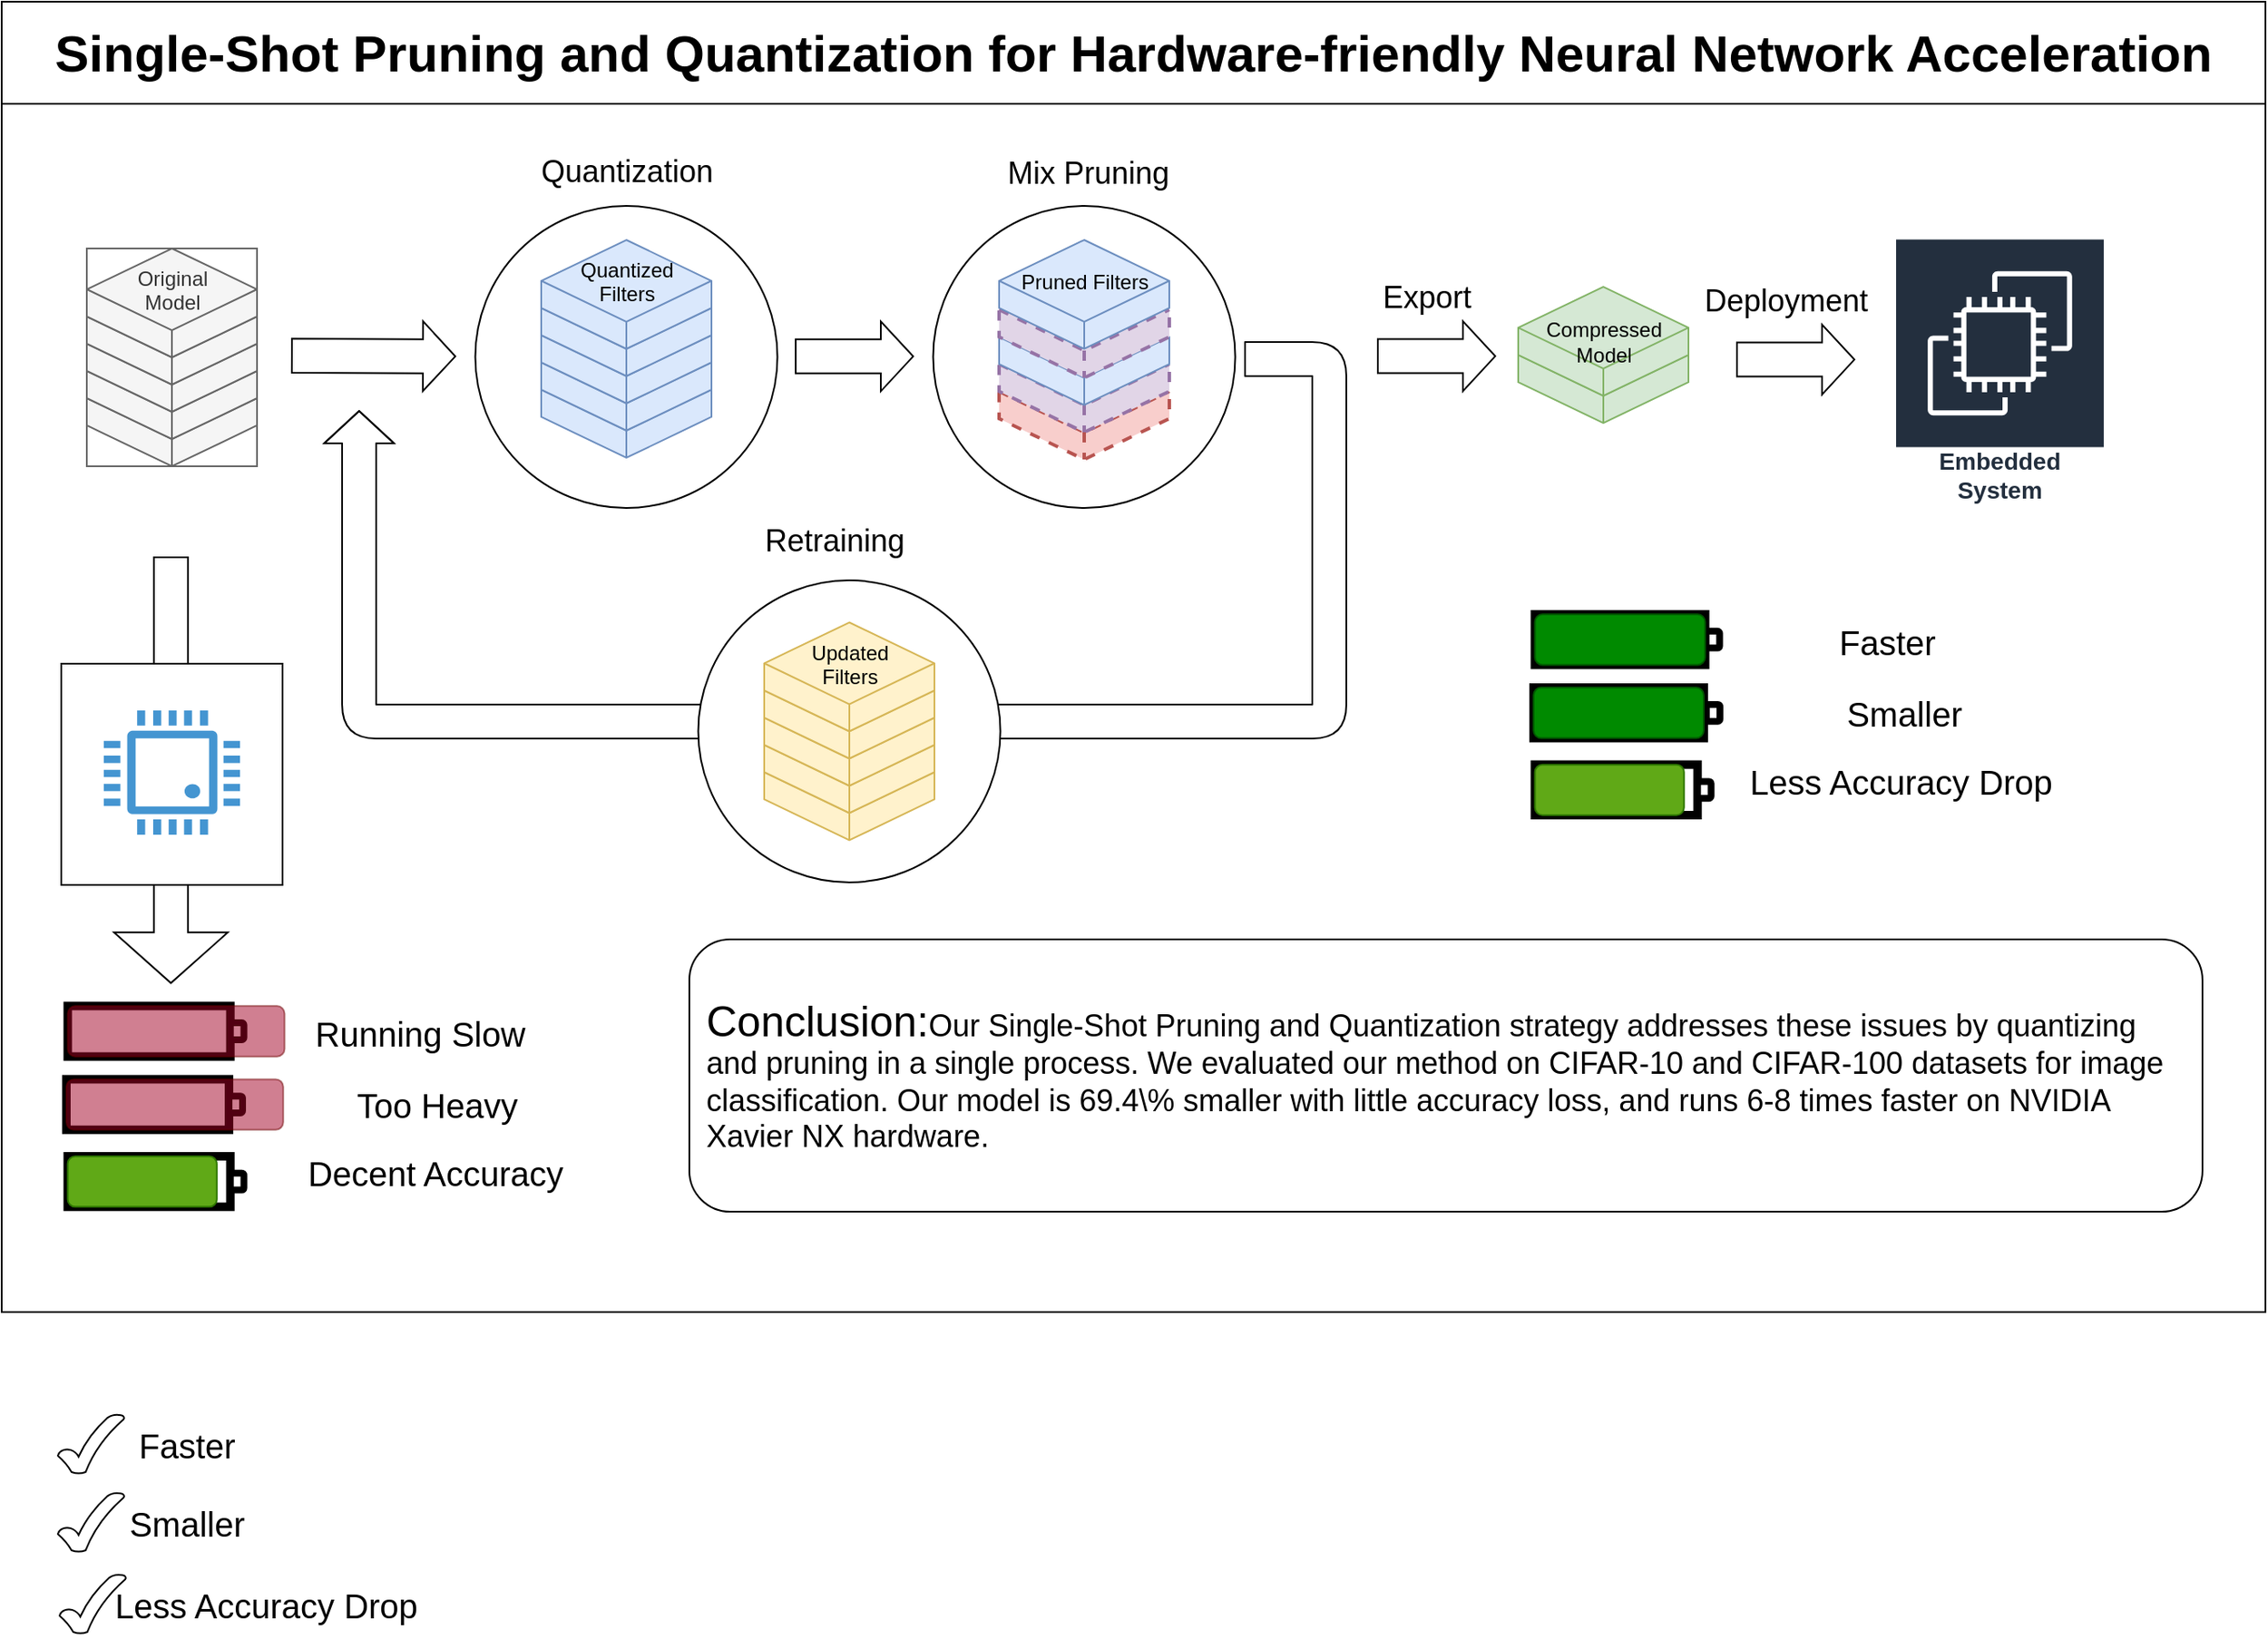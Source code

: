 <mxfile version="21.3.5" type="github">
  <diagram name="第 1 页" id="9iZRizX3N21t1pR2slK-">
    <mxGraphModel dx="1687" dy="936" grid="1" gridSize="10" guides="1" tooltips="1" connect="1" arrows="1" fold="1" page="1" pageScale="1" pageWidth="827" pageHeight="1169" math="0" shadow="0">
      <root>
        <mxCell id="0" />
        <mxCell id="1" parent="0" />
        <mxCell id="0Aem7aCA6XUBFZICTMyG-1" value="&lt;font style=&quot;font-size: 30px;&quot;&gt;Single-Shot Pruning and Quantization for Hardware-friendly Neural Network Acceleration&lt;/font&gt;" style="swimlane;whiteSpace=wrap;html=1;startSize=60;" vertex="1" parent="1">
          <mxGeometry x="60" y="90" width="1330" height="770" as="geometry" />
        </mxCell>
        <mxCell id="0Aem7aCA6XUBFZICTMyG-242" value="" style="group" vertex="1" connectable="0" parent="0Aem7aCA6XUBFZICTMyG-1">
          <mxGeometry x="35" y="388" width="130" height="130" as="geometry" />
        </mxCell>
        <mxCell id="0Aem7aCA6XUBFZICTMyG-243" value="" style="shape=flexArrow;endArrow=classic;html=1;rounded=0;width=20;endWidth=45.882;endSize=9.588;" edge="1" parent="0Aem7aCA6XUBFZICTMyG-242">
          <mxGeometry width="50" height="50" relative="1" as="geometry">
            <mxPoint x="64.41" y="-62" as="sourcePoint" />
            <mxPoint x="64.41" y="189.176" as="targetPoint" />
          </mxGeometry>
        </mxCell>
        <mxCell id="0Aem7aCA6XUBFZICTMyG-241" value="" style="whiteSpace=wrap;html=1;aspect=fixed;" vertex="1" parent="0Aem7aCA6XUBFZICTMyG-242">
          <mxGeometry y="1" width="130" height="130" as="geometry" />
        </mxCell>
        <mxCell id="0Aem7aCA6XUBFZICTMyG-240" value="" style="pointerEvents=1;shadow=0;dashed=0;html=1;strokeColor=none;fillColor=#4495D1;labelPosition=center;verticalLabelPosition=bottom;verticalAlign=top;align=center;outlineConnect=0;shape=mxgraph.veeam.cpu;" vertex="1" parent="0Aem7aCA6XUBFZICTMyG-242">
          <mxGeometry x="25" y="28.5" width="80" height="73" as="geometry" />
        </mxCell>
        <mxCell id="0Aem7aCA6XUBFZICTMyG-78" value="" style="ellipse;whiteSpace=wrap;html=1;aspect=fixed;" vertex="1" parent="0Aem7aCA6XUBFZICTMyG-1">
          <mxGeometry x="547.25" y="120" width="177.5" height="177.5" as="geometry" />
        </mxCell>
        <mxCell id="0Aem7aCA6XUBFZICTMyG-71" value="" style="html=1;shape=mxgraph.basic.isocube;isoAngle=15;fillColor=#f8cecc;strokeColor=#b85450;strokeWidth=2;dashed=1;" vertex="1" parent="0Aem7aCA6XUBFZICTMyG-1">
          <mxGeometry x="586" y="205" width="100" height="64" as="geometry" />
        </mxCell>
        <mxCell id="0Aem7aCA6XUBFZICTMyG-72" style="edgeStyle=orthogonalEdgeStyle;rounded=0;orthogonalLoop=1;jettySize=auto;html=1;exitX=0.5;exitY=1;exitDx=0;exitDy=0;exitPerimeter=0;fillColor=#dae8fc;strokeColor=#6c8ebf;" edge="1" parent="0Aem7aCA6XUBFZICTMyG-1" source="0Aem7aCA6XUBFZICTMyG-71" target="0Aem7aCA6XUBFZICTMyG-71">
          <mxGeometry relative="1" as="geometry" />
        </mxCell>
        <mxCell id="0Aem7aCA6XUBFZICTMyG-73" value="" style="html=1;shape=mxgraph.basic.isocube;isoAngle=15;fillColor=#e1d5e7;strokeColor=#9673a6;dashed=1;strokeWidth=2;" vertex="1" parent="0Aem7aCA6XUBFZICTMyG-1">
          <mxGeometry x="586" y="189" width="100" height="64" as="geometry" />
        </mxCell>
        <mxCell id="0Aem7aCA6XUBFZICTMyG-74" value="" style="html=1;shape=mxgraph.basic.isocube;isoAngle=15;fillColor=#dae8fc;strokeColor=#6c8ebf;" vertex="1" parent="0Aem7aCA6XUBFZICTMyG-1">
          <mxGeometry x="586" y="173" width="100" height="64" as="geometry" />
        </mxCell>
        <mxCell id="0Aem7aCA6XUBFZICTMyG-75" value="" style="html=1;shape=mxgraph.basic.isocube;isoAngle=15;fillColor=#e1d5e7;strokeColor=#9673a6;dashed=1;strokeWidth=2;" vertex="1" parent="0Aem7aCA6XUBFZICTMyG-1">
          <mxGeometry x="586" y="157" width="100" height="64" as="geometry" />
        </mxCell>
        <mxCell id="0Aem7aCA6XUBFZICTMyG-76" value="&lt;font color=&quot;#000000&quot;&gt;Pruned Filters&lt;br&gt;&lt;br&gt;&lt;/font&gt;" style="html=1;shape=mxgraph.basic.isocube;isoAngle=15;fillColor=#dae8fc;strokeColor=#6c8ebf;" vertex="1" parent="0Aem7aCA6XUBFZICTMyG-1">
          <mxGeometry x="586" y="140" width="100" height="64" as="geometry" />
        </mxCell>
        <mxCell id="0Aem7aCA6XUBFZICTMyG-77" value="" style="shape=flexArrow;endArrow=classic;html=1;rounded=0;width=20;" edge="1" parent="0Aem7aCA6XUBFZICTMyG-1">
          <mxGeometry width="50" height="50" relative="1" as="geometry">
            <mxPoint x="170" y="208" as="sourcePoint" />
            <mxPoint x="267" y="208.41" as="targetPoint" />
          </mxGeometry>
        </mxCell>
        <mxCell id="0Aem7aCA6XUBFZICTMyG-92" value="&lt;font style=&quot;font-size: 18px;&quot;&gt;Quantization&lt;/font&gt;" style="edgeLabel;html=1;align=center;verticalAlign=middle;resizable=0;points=[];" vertex="1" connectable="0" parent="0Aem7aCA6XUBFZICTMyG-77">
          <mxGeometry x="0.084" y="5" relative="1" as="geometry">
            <mxPoint x="144" y="-103" as="offset" />
          </mxGeometry>
        </mxCell>
        <mxCell id="0Aem7aCA6XUBFZICTMyG-79" value="" style="shape=flexArrow;endArrow=classic;html=1;rounded=0;width=20;" edge="1" parent="0Aem7aCA6XUBFZICTMyG-1">
          <mxGeometry width="50" height="50" relative="1" as="geometry">
            <mxPoint x="466" y="208.41" as="sourcePoint" />
            <mxPoint x="536" y="208.41" as="targetPoint" />
          </mxGeometry>
        </mxCell>
        <mxCell id="0Aem7aCA6XUBFZICTMyG-93" value="&lt;font style=&quot;font-size: 18px;&quot;&gt;Mix Pruning&lt;/font&gt;" style="edgeLabel;html=1;align=center;verticalAlign=middle;resizable=0;points=[];" vertex="1" connectable="0" parent="0Aem7aCA6XUBFZICTMyG-79">
          <mxGeometry x="-0.422" y="6" relative="1" as="geometry">
            <mxPoint x="152" y="-102" as="offset" />
          </mxGeometry>
        </mxCell>
        <mxCell id="0Aem7aCA6XUBFZICTMyG-81" value="" style="group" vertex="1" connectable="0" parent="0Aem7aCA6XUBFZICTMyG-1">
          <mxGeometry x="973" y="152" width="100" height="128" as="geometry" />
        </mxCell>
        <mxCell id="0Aem7aCA6XUBFZICTMyG-83" style="edgeStyle=orthogonalEdgeStyle;rounded=0;orthogonalLoop=1;jettySize=auto;html=1;exitX=0.5;exitY=1;exitDx=0;exitDy=0;exitPerimeter=0;fillColor=#d5e8d4;strokeColor=#82b366;" edge="1" parent="0Aem7aCA6XUBFZICTMyG-81">
          <mxGeometry relative="1" as="geometry">
            <mxPoint x="-32" y="111.55" as="sourcePoint" />
            <mxPoint x="-32" y="111.55" as="targetPoint" />
          </mxGeometry>
        </mxCell>
        <mxCell id="0Aem7aCA6XUBFZICTMyG-84" value="" style="html=1;shape=mxgraph.basic.isocube;isoAngle=15;fillColor=#d5e8d4;strokeColor=#82b366;" vertex="1" parent="0Aem7aCA6XUBFZICTMyG-81">
          <mxGeometry x="-82" y="31.55" width="100" height="64" as="geometry" />
        </mxCell>
        <mxCell id="0Aem7aCA6XUBFZICTMyG-85" value="&lt;font color=&quot;#000000&quot;&gt;Compressed&lt;br&gt;Model&lt;/font&gt;" style="html=1;shape=mxgraph.basic.isocube;isoAngle=15;fillColor=#d5e8d4;strokeColor=#82b366;" vertex="1" parent="0Aem7aCA6XUBFZICTMyG-81">
          <mxGeometry x="-82" y="15.55" width="100" height="64" as="geometry" />
        </mxCell>
        <mxCell id="0Aem7aCA6XUBFZICTMyG-90" value="" style="endArrow=classic;html=1;rounded=1;shape=flexArrow;strokeWidth=1;width=20;" edge="1" parent="0Aem7aCA6XUBFZICTMyG-1">
          <mxGeometry width="50" height="50" relative="1" as="geometry">
            <mxPoint x="730" y="210" as="sourcePoint" />
            <mxPoint x="210" y="240" as="targetPoint" />
            <Array as="points">
              <mxPoint x="780" y="210" />
              <mxPoint x="780" y="423" />
              <mxPoint x="510" y="423" />
              <mxPoint x="210" y="423" />
            </Array>
          </mxGeometry>
        </mxCell>
        <mxCell id="0Aem7aCA6XUBFZICTMyG-95" value="&lt;font style=&quot;font-size: 18px;&quot;&gt;Retraining&lt;/font&gt;" style="edgeLabel;html=1;align=center;verticalAlign=middle;resizable=0;points=[];" vertex="1" connectable="0" parent="0Aem7aCA6XUBFZICTMyG-90">
          <mxGeometry x="0.097" y="-5" relative="1" as="geometry">
            <mxPoint x="3" y="-101" as="offset" />
          </mxGeometry>
        </mxCell>
        <mxCell id="0Aem7aCA6XUBFZICTMyG-97" value="&lt;font style=&quot;font-size: 14px;&quot;&gt;Embedded System&lt;/font&gt;" style="sketch=0;outlineConnect=0;fontColor=#232F3E;gradientColor=none;strokeColor=#ffffff;fillColor=#232F3E;dashed=0;verticalLabelPosition=middle;verticalAlign=bottom;align=center;html=1;whiteSpace=wrap;fontSize=10;fontStyle=1;spacing=3;shape=mxgraph.aws4.productIcon;prIcon=mxgraph.aws4.ec2;" vertex="1" parent="0Aem7aCA6XUBFZICTMyG-1">
          <mxGeometry x="1112" y="138.75" width="124" height="160.5" as="geometry" />
        </mxCell>
        <mxCell id="0Aem7aCA6XUBFZICTMyG-113" value="" style="group" vertex="1" connectable="0" parent="0Aem7aCA6XUBFZICTMyG-1">
          <mxGeometry x="404" y="551" width="889" height="160" as="geometry" />
        </mxCell>
        <mxCell id="0Aem7aCA6XUBFZICTMyG-110" value="" style="rounded=1;whiteSpace=wrap;html=1;" vertex="1" parent="0Aem7aCA6XUBFZICTMyG-113">
          <mxGeometry width="889" height="160" as="geometry" />
        </mxCell>
        <mxCell id="0Aem7aCA6XUBFZICTMyG-112" value="&lt;div style=&quot;text-align: left;&quot;&gt;&lt;font style=&quot;background-color: initial; font-size: 25px;&quot;&gt;Conclusion:&lt;/font&gt;&lt;font style=&quot;background-color: initial;&quot;&gt;&lt;font style=&quot;font-size: 18px;&quot;&gt;Our Single-Shot Pruning and Quantization strategy addresses these issues by quantizing and pruning in a single process. We evaluated our method on CIFAR-10 and CIFAR-100 datasets for image classification. Our model is 69.4\% smaller with little accuracy loss, and runs 6-8 times faster on NVIDIA Xavier NX hardware.&lt;/font&gt;&lt;/font&gt;&lt;/div&gt;" style="text;html=1;strokeColor=none;fillColor=none;align=center;verticalAlign=middle;whiteSpace=wrap;rounded=0;labelPosition=center;verticalLabelPosition=middle;" vertex="1" parent="0Aem7aCA6XUBFZICTMyG-113">
          <mxGeometry x="9" y="10" width="871" height="140" as="geometry" />
        </mxCell>
        <mxCell id="0Aem7aCA6XUBFZICTMyG-115" value="" style="group" vertex="1" connectable="0" parent="0Aem7aCA6XUBFZICTMyG-1">
          <mxGeometry x="278.25" y="120" width="177.5" height="177.5" as="geometry" />
        </mxCell>
        <mxCell id="0Aem7aCA6XUBFZICTMyG-38" value="" style="ellipse;whiteSpace=wrap;html=1;aspect=fixed;" vertex="1" parent="0Aem7aCA6XUBFZICTMyG-115">
          <mxGeometry width="177.5" height="177.5" as="geometry" />
        </mxCell>
        <mxCell id="0Aem7aCA6XUBFZICTMyG-65" value="" style="html=1;shape=mxgraph.basic.isocube;isoAngle=15;fillColor=#dae8fc;strokeColor=#6c8ebf;" vertex="1" parent="0Aem7aCA6XUBFZICTMyG-115">
          <mxGeometry x="38.75" y="84" width="100" height="64" as="geometry" />
        </mxCell>
        <mxCell id="0Aem7aCA6XUBFZICTMyG-66" style="edgeStyle=orthogonalEdgeStyle;rounded=0;orthogonalLoop=1;jettySize=auto;html=1;exitX=0.5;exitY=1;exitDx=0;exitDy=0;exitPerimeter=0;fillColor=#dae8fc;strokeColor=#6c8ebf;" edge="1" parent="0Aem7aCA6XUBFZICTMyG-115" source="0Aem7aCA6XUBFZICTMyG-65" target="0Aem7aCA6XUBFZICTMyG-65">
          <mxGeometry relative="1" as="geometry" />
        </mxCell>
        <mxCell id="0Aem7aCA6XUBFZICTMyG-67" value="" style="html=1;shape=mxgraph.basic.isocube;isoAngle=15;fillColor=#dae8fc;strokeColor=#6c8ebf;" vertex="1" parent="0Aem7aCA6XUBFZICTMyG-115">
          <mxGeometry x="38.75" y="68" width="100" height="64" as="geometry" />
        </mxCell>
        <mxCell id="0Aem7aCA6XUBFZICTMyG-68" value="" style="html=1;shape=mxgraph.basic.isocube;isoAngle=15;fillColor=#dae8fc;strokeColor=#6c8ebf;" vertex="1" parent="0Aem7aCA6XUBFZICTMyG-115">
          <mxGeometry x="38.75" y="52" width="100" height="64" as="geometry" />
        </mxCell>
        <mxCell id="0Aem7aCA6XUBFZICTMyG-69" value="" style="html=1;shape=mxgraph.basic.isocube;isoAngle=15;fillColor=#dae8fc;strokeColor=#6c8ebf;" vertex="1" parent="0Aem7aCA6XUBFZICTMyG-115">
          <mxGeometry x="38.75" y="36" width="100" height="64" as="geometry" />
        </mxCell>
        <mxCell id="0Aem7aCA6XUBFZICTMyG-70" value="&lt;font color=&quot;#000000&quot;&gt;Quantized&lt;br&gt;Filters&lt;br&gt;&lt;br&gt;&lt;/font&gt;" style="html=1;shape=mxgraph.basic.isocube;isoAngle=15;fillColor=#dae8fc;strokeColor=#6c8ebf;" vertex="1" parent="0Aem7aCA6XUBFZICTMyG-115">
          <mxGeometry x="38.75" y="20" width="100" height="64" as="geometry" />
        </mxCell>
        <mxCell id="0Aem7aCA6XUBFZICTMyG-131" value="" style="group;fontColor=#333333;fillColor=none;strokeColor=#666666;" vertex="1" connectable="0" parent="0Aem7aCA6XUBFZICTMyG-1">
          <mxGeometry x="50" y="145" width="100" height="128" as="geometry" />
        </mxCell>
        <mxCell id="0Aem7aCA6XUBFZICTMyG-132" value="" style="html=1;shape=mxgraph.basic.isocube;isoAngle=15;fontColor=#333333;fillColor=#f5f5f5;strokeColor=#666666;" vertex="1" parent="0Aem7aCA6XUBFZICTMyG-131">
          <mxGeometry y="64" width="100" height="64" as="geometry" />
        </mxCell>
        <mxCell id="0Aem7aCA6XUBFZICTMyG-133" style="edgeStyle=orthogonalEdgeStyle;rounded=0;orthogonalLoop=1;jettySize=auto;html=1;exitX=0.5;exitY=1;exitDx=0;exitDy=0;exitPerimeter=0;fontColor=#000000;fillColor=#f5f5f5;strokeColor=#666666;" edge="1" parent="0Aem7aCA6XUBFZICTMyG-131" source="0Aem7aCA6XUBFZICTMyG-132" target="0Aem7aCA6XUBFZICTMyG-132">
          <mxGeometry relative="1" as="geometry" />
        </mxCell>
        <mxCell id="0Aem7aCA6XUBFZICTMyG-134" value="" style="html=1;shape=mxgraph.basic.isocube;isoAngle=15;fontColor=#333333;fillColor=#f5f5f5;strokeColor=#666666;" vertex="1" parent="0Aem7aCA6XUBFZICTMyG-131">
          <mxGeometry y="48" width="100" height="64" as="geometry" />
        </mxCell>
        <mxCell id="0Aem7aCA6XUBFZICTMyG-135" value="" style="html=1;shape=mxgraph.basic.isocube;isoAngle=15;fontColor=#333333;fillColor=#f5f5f5;strokeColor=#666666;" vertex="1" parent="0Aem7aCA6XUBFZICTMyG-131">
          <mxGeometry y="32" width="100" height="64" as="geometry" />
        </mxCell>
        <mxCell id="0Aem7aCA6XUBFZICTMyG-136" value="" style="html=1;shape=mxgraph.basic.isocube;isoAngle=15;fontColor=#333333;fillColor=#f5f5f5;strokeColor=#666666;" vertex="1" parent="0Aem7aCA6XUBFZICTMyG-131">
          <mxGeometry y="16" width="100" height="64" as="geometry" />
        </mxCell>
        <mxCell id="0Aem7aCA6XUBFZICTMyG-137" value="Original&lt;br&gt;Model&lt;br&gt;&lt;br&gt;" style="html=1;shape=mxgraph.basic.isocube;isoAngle=15;fontColor=#333333;fillColor=#f5f5f5;strokeColor=#666666;" vertex="1" parent="0Aem7aCA6XUBFZICTMyG-131">
          <mxGeometry width="100" height="64" as="geometry" />
        </mxCell>
        <mxCell id="0Aem7aCA6XUBFZICTMyG-153" value="" style="shape=flexArrow;endArrow=classic;html=1;rounded=0;width=20;" edge="1" parent="0Aem7aCA6XUBFZICTMyG-1">
          <mxGeometry width="50" height="50" relative="1" as="geometry">
            <mxPoint x="808" y="208.29" as="sourcePoint" />
            <mxPoint x="878" y="208.29" as="targetPoint" />
          </mxGeometry>
        </mxCell>
        <mxCell id="0Aem7aCA6XUBFZICTMyG-157" value="&lt;font style=&quot;font-size: 18px;&quot;&gt;Export&lt;/font&gt;" style="edgeLabel;html=1;align=center;verticalAlign=middle;resizable=0;points=[];" vertex="1" connectable="0" parent="0Aem7aCA6XUBFZICTMyG-153">
          <mxGeometry x="0.11" y="9" relative="1" as="geometry">
            <mxPoint x="-10" y="-26" as="offset" />
          </mxGeometry>
        </mxCell>
        <mxCell id="0Aem7aCA6XUBFZICTMyG-222" value="" style="group" vertex="1" connectable="0" parent="0Aem7aCA6XUBFZICTMyG-1">
          <mxGeometry x="900" y="360" width="320" height="118" as="geometry" />
        </mxCell>
        <mxCell id="0Aem7aCA6XUBFZICTMyG-223" value="" style="group" vertex="1" connectable="0" parent="0Aem7aCA6XUBFZICTMyG-222">
          <mxGeometry y="43.044" width="167.204" height="29.69" as="geometry" />
        </mxCell>
        <mxCell id="0Aem7aCA6XUBFZICTMyG-224" value="" style="rounded=0;whiteSpace=wrap;html=1;strokeWidth=5;" vertex="1" parent="0Aem7aCA6XUBFZICTMyG-223">
          <mxGeometry width="100" height="29.69" as="geometry" />
        </mxCell>
        <mxCell id="0Aem7aCA6XUBFZICTMyG-225" value="" style="rounded=1;whiteSpace=wrap;html=1;strokeWidth=4;" vertex="1" parent="0Aem7aCA6XUBFZICTMyG-223">
          <mxGeometry x="101.545" y="9.895" width="7.962" height="9.895" as="geometry" />
        </mxCell>
        <mxCell id="0Aem7aCA6XUBFZICTMyG-226" value="" style="rounded=1;whiteSpace=wrap;html=1;fillColor=#008a00;strokeColor=#005700;fontColor=#ffffff;" vertex="1" parent="0Aem7aCA6XUBFZICTMyG-223">
          <mxGeometry width="100" height="29.69" as="geometry" />
        </mxCell>
        <mxCell id="0Aem7aCA6XUBFZICTMyG-227" value="" style="group" vertex="1" connectable="0" parent="0Aem7aCA6XUBFZICTMyG-222">
          <mxGeometry x="0.796" y="88.314" width="103.507" height="29.686" as="geometry" />
        </mxCell>
        <mxCell id="0Aem7aCA6XUBFZICTMyG-228" value="" style="rounded=0;whiteSpace=wrap;html=1;strokeWidth=5;" vertex="1" parent="0Aem7aCA6XUBFZICTMyG-227">
          <mxGeometry width="95.545" height="29.686" as="geometry" />
        </mxCell>
        <mxCell id="0Aem7aCA6XUBFZICTMyG-229" value="" style="rounded=1;whiteSpace=wrap;html=1;fillColor=#60a917;strokeColor=#2D7600;fontColor=#ffffff;" vertex="1" parent="0Aem7aCA6XUBFZICTMyG-227">
          <mxGeometry width="87.583" height="29.686" as="geometry" />
        </mxCell>
        <mxCell id="0Aem7aCA6XUBFZICTMyG-230" value="" style="rounded=1;whiteSpace=wrap;html=1;strokeWidth=4;" vertex="1" parent="0Aem7aCA6XUBFZICTMyG-227">
          <mxGeometry x="95.545" y="9.895" width="7.962" height="9.895" as="geometry" />
        </mxCell>
        <mxCell id="0Aem7aCA6XUBFZICTMyG-231" value="" style="group" vertex="1" connectable="0" parent="0Aem7aCA6XUBFZICTMyG-222">
          <mxGeometry x="0.796" width="296.204" height="34.84" as="geometry" />
        </mxCell>
        <mxCell id="0Aem7aCA6XUBFZICTMyG-232" value="" style="rounded=0;whiteSpace=wrap;html=1;strokeWidth=5;" vertex="1" parent="0Aem7aCA6XUBFZICTMyG-231">
          <mxGeometry width="100" height="29.69" as="geometry" />
        </mxCell>
        <mxCell id="0Aem7aCA6XUBFZICTMyG-233" value="" style="rounded=1;whiteSpace=wrap;html=1;strokeWidth=4;" vertex="1" parent="0Aem7aCA6XUBFZICTMyG-231">
          <mxGeometry x="100.545" y="9.895" width="7.962" height="9.895" as="geometry" />
        </mxCell>
        <mxCell id="0Aem7aCA6XUBFZICTMyG-234" value="" style="rounded=1;whiteSpace=wrap;html=1;fillColor=#008a00;strokeColor=#005700;fontColor=#ffffff;" vertex="1" parent="0Aem7aCA6XUBFZICTMyG-231">
          <mxGeometry width="100" height="29.69" as="geometry" />
        </mxCell>
        <mxCell id="0Aem7aCA6XUBFZICTMyG-235" value="" style="group" vertex="1" connectable="0" parent="0Aem7aCA6XUBFZICTMyG-231">
          <mxGeometry x="147.204" y="-5.16" width="149" height="40" as="geometry" />
        </mxCell>
        <mxCell id="0Aem7aCA6XUBFZICTMyG-236" value="&lt;font style=&quot;font-size: 20px;&quot;&gt;Faster&lt;/font&gt;" style="text;html=1;strokeColor=none;fillColor=none;align=center;verticalAlign=middle;whiteSpace=wrap;rounded=0;" vertex="1" parent="0Aem7aCA6XUBFZICTMyG-235">
          <mxGeometry x="-10" y="5.66" width="140" height="30" as="geometry" />
        </mxCell>
        <mxCell id="0Aem7aCA6XUBFZICTMyG-237" value="&lt;span style=&quot;font-size: 20px;&quot;&gt;Smaller&lt;/span&gt;" style="text;html=1;strokeColor=none;fillColor=none;align=center;verticalAlign=middle;whiteSpace=wrap;rounded=0;" vertex="1" parent="0Aem7aCA6XUBFZICTMyG-222">
          <mxGeometry x="148" y="43.04" width="140" height="30" as="geometry" />
        </mxCell>
        <mxCell id="0Aem7aCA6XUBFZICTMyG-238" value="&lt;font style=&quot;font-size: 20px;&quot;&gt;Less Accuracy Drop&lt;/font&gt;" style="text;html=1;strokeColor=none;fillColor=none;align=center;verticalAlign=middle;whiteSpace=wrap;rounded=0;" vertex="1" parent="0Aem7aCA6XUBFZICTMyG-222">
          <mxGeometry x="124" y="83" width="184" height="30" as="geometry" />
        </mxCell>
        <mxCell id="0Aem7aCA6XUBFZICTMyG-197" value="" style="group" vertex="1" connectable="0" parent="0Aem7aCA6XUBFZICTMyG-1">
          <mxGeometry x="38" y="590.16" width="310" height="118" as="geometry" />
        </mxCell>
        <mxCell id="0Aem7aCA6XUBFZICTMyG-189" value="" style="group" vertex="1" connectable="0" parent="0Aem7aCA6XUBFZICTMyG-197">
          <mxGeometry y="43.044" width="167.204" height="29.686" as="geometry" />
        </mxCell>
        <mxCell id="0Aem7aCA6XUBFZICTMyG-190" value="" style="rounded=0;whiteSpace=wrap;html=1;strokeWidth=5;" vertex="1" parent="0Aem7aCA6XUBFZICTMyG-189">
          <mxGeometry width="95.545" height="29.686" as="geometry" />
        </mxCell>
        <mxCell id="0Aem7aCA6XUBFZICTMyG-191" value="" style="rounded=1;whiteSpace=wrap;html=1;strokeWidth=4;" vertex="1" parent="0Aem7aCA6XUBFZICTMyG-189">
          <mxGeometry x="95.545" y="9.895" width="7.962" height="9.895" as="geometry" />
        </mxCell>
        <mxCell id="0Aem7aCA6XUBFZICTMyG-192" value="" style="rounded=1;whiteSpace=wrap;html=1;fillColor=#a20025;strokeColor=#6F0000;fontColor=#ffffff;opacity=50;" vertex="1" parent="0Aem7aCA6XUBFZICTMyG-189">
          <mxGeometry width="127.393" height="29.686" as="geometry" />
        </mxCell>
        <mxCell id="0Aem7aCA6XUBFZICTMyG-178" value="" style="group" vertex="1" connectable="0" parent="0Aem7aCA6XUBFZICTMyG-197">
          <mxGeometry x="0.796" y="88.314" width="103.507" height="29.686" as="geometry" />
        </mxCell>
        <mxCell id="0Aem7aCA6XUBFZICTMyG-175" value="" style="rounded=0;whiteSpace=wrap;html=1;strokeWidth=5;" vertex="1" parent="0Aem7aCA6XUBFZICTMyG-178">
          <mxGeometry width="95.545" height="29.686" as="geometry" />
        </mxCell>
        <mxCell id="0Aem7aCA6XUBFZICTMyG-176" value="" style="rounded=1;whiteSpace=wrap;html=1;fillColor=#60a917;strokeColor=#2D7600;fontColor=#ffffff;" vertex="1" parent="0Aem7aCA6XUBFZICTMyG-178">
          <mxGeometry width="87.583" height="29.686" as="geometry" />
        </mxCell>
        <mxCell id="0Aem7aCA6XUBFZICTMyG-177" value="" style="rounded=1;whiteSpace=wrap;html=1;strokeWidth=4;" vertex="1" parent="0Aem7aCA6XUBFZICTMyG-178">
          <mxGeometry x="95.545" y="9.895" width="7.962" height="9.895" as="geometry" />
        </mxCell>
        <mxCell id="0Aem7aCA6XUBFZICTMyG-193" value="" style="group" vertex="1" connectable="0" parent="0Aem7aCA6XUBFZICTMyG-197">
          <mxGeometry x="0.796" width="296.204" height="34.84" as="geometry" />
        </mxCell>
        <mxCell id="0Aem7aCA6XUBFZICTMyG-194" value="" style="rounded=0;whiteSpace=wrap;html=1;strokeWidth=5;" vertex="1" parent="0Aem7aCA6XUBFZICTMyG-193">
          <mxGeometry width="95.545" height="29.686" as="geometry" />
        </mxCell>
        <mxCell id="0Aem7aCA6XUBFZICTMyG-195" value="" style="rounded=1;whiteSpace=wrap;html=1;strokeWidth=4;" vertex="1" parent="0Aem7aCA6XUBFZICTMyG-193">
          <mxGeometry x="95.545" y="9.895" width="7.962" height="9.895" as="geometry" />
        </mxCell>
        <mxCell id="0Aem7aCA6XUBFZICTMyG-196" value="" style="rounded=1;whiteSpace=wrap;html=1;fillColor=#a20025;strokeColor=#6F0000;fontColor=#ffffff;opacity=50;" vertex="1" parent="0Aem7aCA6XUBFZICTMyG-193">
          <mxGeometry width="127.393" height="29.686" as="geometry" />
        </mxCell>
        <mxCell id="0Aem7aCA6XUBFZICTMyG-198" value="" style="group" vertex="1" connectable="0" parent="0Aem7aCA6XUBFZICTMyG-193">
          <mxGeometry x="147.204" y="-5.16" width="149" height="40" as="geometry" />
        </mxCell>
        <mxCell id="0Aem7aCA6XUBFZICTMyG-200" value="&lt;font style=&quot;font-size: 20px;&quot;&gt;Running Slow&lt;/font&gt;" style="text;html=1;strokeColor=none;fillColor=none;align=center;verticalAlign=middle;whiteSpace=wrap;rounded=0;" vertex="1" parent="0Aem7aCA6XUBFZICTMyG-198">
          <mxGeometry x="-10" y="5.66" width="140" height="30" as="geometry" />
        </mxCell>
        <mxCell id="0Aem7aCA6XUBFZICTMyG-211" value="&lt;span style=&quot;font-size: 20px;&quot;&gt;Too Heavy&lt;/span&gt;" style="text;html=1;strokeColor=none;fillColor=none;align=center;verticalAlign=middle;whiteSpace=wrap;rounded=0;" vertex="1" parent="0Aem7aCA6XUBFZICTMyG-197">
          <mxGeometry x="148" y="43.04" width="140" height="30" as="geometry" />
        </mxCell>
        <mxCell id="0Aem7aCA6XUBFZICTMyG-212" value="&lt;font style=&quot;font-size: 20px;&quot;&gt;Decent Accuracy&lt;/font&gt;" style="text;html=1;strokeColor=none;fillColor=none;align=center;verticalAlign=middle;whiteSpace=wrap;rounded=0;" vertex="1" parent="0Aem7aCA6XUBFZICTMyG-197">
          <mxGeometry x="136" y="83" width="162" height="30" as="geometry" />
        </mxCell>
        <mxCell id="0Aem7aCA6XUBFZICTMyG-116" value="" style="group" vertex="1" connectable="0" parent="1">
          <mxGeometry x="469.25" y="430" width="177.5" height="177.5" as="geometry" />
        </mxCell>
        <mxCell id="0Aem7aCA6XUBFZICTMyG-117" value="" style="ellipse;whiteSpace=wrap;html=1;aspect=fixed;" vertex="1" parent="0Aem7aCA6XUBFZICTMyG-116">
          <mxGeometry width="177.5" height="177.5" as="geometry" />
        </mxCell>
        <mxCell id="0Aem7aCA6XUBFZICTMyG-119" style="edgeStyle=orthogonalEdgeStyle;rounded=0;orthogonalLoop=1;jettySize=auto;html=1;exitX=0.5;exitY=1;exitDx=0;exitDy=0;exitPerimeter=0;fillColor=#dae8fc;strokeColor=#6c8ebf;" edge="1" parent="0Aem7aCA6XUBFZICTMyG-116">
          <mxGeometry relative="1" as="geometry">
            <mxPoint x="88.75" y="148" as="sourcePoint" />
            <mxPoint x="88.75" y="148" as="targetPoint" />
          </mxGeometry>
        </mxCell>
        <mxCell id="0Aem7aCA6XUBFZICTMyG-124" value="" style="group" vertex="1" connectable="0" parent="0Aem7aCA6XUBFZICTMyG-116">
          <mxGeometry x="38.75" y="24.75" width="100" height="128" as="geometry" />
        </mxCell>
        <mxCell id="0Aem7aCA6XUBFZICTMyG-125" value="" style="html=1;shape=mxgraph.basic.isocube;isoAngle=15;fillColor=#fff2cc;strokeColor=#d6b656;" vertex="1" parent="0Aem7aCA6XUBFZICTMyG-124">
          <mxGeometry y="64" width="100" height="64" as="geometry" />
        </mxCell>
        <mxCell id="0Aem7aCA6XUBFZICTMyG-126" style="edgeStyle=orthogonalEdgeStyle;rounded=0;orthogonalLoop=1;jettySize=auto;html=1;exitX=0.5;exitY=1;exitDx=0;exitDy=0;exitPerimeter=0;fillColor=#fff2cc;strokeColor=#d6b656;" edge="1" parent="0Aem7aCA6XUBFZICTMyG-124" source="0Aem7aCA6XUBFZICTMyG-125" target="0Aem7aCA6XUBFZICTMyG-125">
          <mxGeometry relative="1" as="geometry" />
        </mxCell>
        <mxCell id="0Aem7aCA6XUBFZICTMyG-127" value="" style="html=1;shape=mxgraph.basic.isocube;isoAngle=15;fillColor=#fff2cc;strokeColor=#d6b656;" vertex="1" parent="0Aem7aCA6XUBFZICTMyG-124">
          <mxGeometry y="48" width="100" height="64" as="geometry" />
        </mxCell>
        <mxCell id="0Aem7aCA6XUBFZICTMyG-128" value="" style="html=1;shape=mxgraph.basic.isocube;isoAngle=15;fillColor=#fff2cc;strokeColor=#d6b656;" vertex="1" parent="0Aem7aCA6XUBFZICTMyG-124">
          <mxGeometry y="32" width="100" height="64" as="geometry" />
        </mxCell>
        <mxCell id="0Aem7aCA6XUBFZICTMyG-129" value="" style="html=1;shape=mxgraph.basic.isocube;isoAngle=15;fillColor=#fff2cc;strokeColor=#d6b656;" vertex="1" parent="0Aem7aCA6XUBFZICTMyG-124">
          <mxGeometry y="16" width="100" height="64" as="geometry" />
        </mxCell>
        <mxCell id="0Aem7aCA6XUBFZICTMyG-130" value="&lt;font color=&quot;#000000&quot;&gt;Updated&lt;br&gt;Filters&lt;br&gt;&lt;br&gt;&lt;/font&gt;" style="html=1;shape=mxgraph.basic.isocube;isoAngle=15;fillColor=#fff2cc;strokeColor=#d6b656;" vertex="1" parent="0Aem7aCA6XUBFZICTMyG-124">
          <mxGeometry width="100" height="64" as="geometry" />
        </mxCell>
        <mxCell id="0Aem7aCA6XUBFZICTMyG-158" value="" style="shape=flexArrow;endArrow=classic;html=1;rounded=0;width=20;" edge="1" parent="1">
          <mxGeometry width="50" height="50" relative="1" as="geometry">
            <mxPoint x="1079" y="300.29" as="sourcePoint" />
            <mxPoint x="1149" y="300.29" as="targetPoint" />
          </mxGeometry>
        </mxCell>
        <mxCell id="0Aem7aCA6XUBFZICTMyG-159" value="&lt;font style=&quot;font-size: 18px;&quot;&gt;Deployment&lt;/font&gt;" style="edgeLabel;html=1;align=center;verticalAlign=middle;resizable=0;points=[];" vertex="1" connectable="0" parent="0Aem7aCA6XUBFZICTMyG-158">
          <mxGeometry x="0.11" y="9" relative="1" as="geometry">
            <mxPoint x="-10" y="-26" as="offset" />
          </mxGeometry>
        </mxCell>
        <mxCell id="0Aem7aCA6XUBFZICTMyG-201" value="" style="group" vertex="1" connectable="0" parent="1">
          <mxGeometry x="90" y="923" width="149" height="40" as="geometry" />
        </mxCell>
        <mxCell id="0Aem7aCA6XUBFZICTMyG-202" value="" style="verticalLabelPosition=bottom;verticalAlign=top;html=1;shape=mxgraph.basic.tick" vertex="1" parent="0Aem7aCA6XUBFZICTMyG-201">
          <mxGeometry x="3" y="-3" width="39" height="35" as="geometry" />
        </mxCell>
        <mxCell id="0Aem7aCA6XUBFZICTMyG-203" value="&lt;font style=&quot;font-size: 20px;&quot;&gt;Faster&lt;/font&gt;" style="text;html=1;strokeColor=none;fillColor=none;align=center;verticalAlign=middle;whiteSpace=wrap;rounded=0;" vertex="1" parent="0Aem7aCA6XUBFZICTMyG-201">
          <mxGeometry x="9" width="140" height="30" as="geometry" />
        </mxCell>
        <mxCell id="0Aem7aCA6XUBFZICTMyG-204" value="" style="group" vertex="1" connectable="0" parent="1">
          <mxGeometry x="91" y="1017" width="240" height="40" as="geometry" />
        </mxCell>
        <mxCell id="0Aem7aCA6XUBFZICTMyG-205" value="" style="verticalLabelPosition=bottom;verticalAlign=top;html=1;shape=mxgraph.basic.tick" vertex="1" parent="0Aem7aCA6XUBFZICTMyG-204">
          <mxGeometry x="3" y="-3" width="39" height="35" as="geometry" />
        </mxCell>
        <mxCell id="0Aem7aCA6XUBFZICTMyG-206" value="&lt;font style=&quot;font-size: 20px;&quot;&gt;Less Accuracy Drop&lt;/font&gt;" style="text;html=1;strokeColor=none;fillColor=none;align=center;verticalAlign=middle;whiteSpace=wrap;rounded=0;" vertex="1" parent="0Aem7aCA6XUBFZICTMyG-204">
          <mxGeometry x="9" width="231" height="30" as="geometry" />
        </mxCell>
        <mxCell id="0Aem7aCA6XUBFZICTMyG-207" value="" style="group" vertex="1" connectable="0" parent="1">
          <mxGeometry x="90" y="969" width="149" height="40" as="geometry" />
        </mxCell>
        <mxCell id="0Aem7aCA6XUBFZICTMyG-208" value="" style="verticalLabelPosition=bottom;verticalAlign=top;html=1;shape=mxgraph.basic.tick" vertex="1" parent="0Aem7aCA6XUBFZICTMyG-207">
          <mxGeometry x="3" y="-3" width="39" height="35" as="geometry" />
        </mxCell>
        <mxCell id="0Aem7aCA6XUBFZICTMyG-209" value="&lt;font style=&quot;font-size: 20px;&quot;&gt;Smaller&lt;/font&gt;" style="text;html=1;strokeColor=none;fillColor=none;align=center;verticalAlign=middle;whiteSpace=wrap;rounded=0;" vertex="1" parent="0Aem7aCA6XUBFZICTMyG-207">
          <mxGeometry x="9" width="140" height="30" as="geometry" />
        </mxCell>
      </root>
    </mxGraphModel>
  </diagram>
</mxfile>
